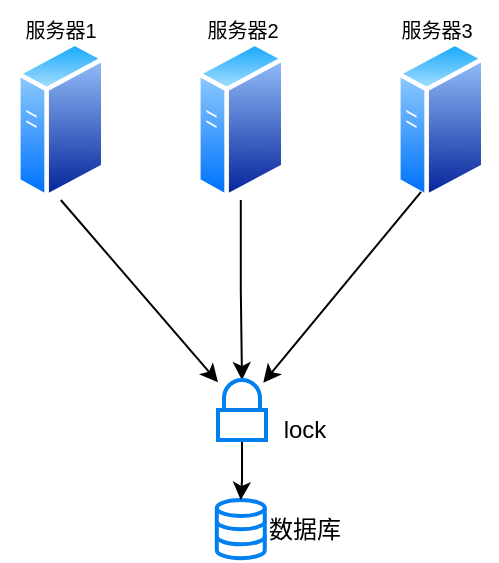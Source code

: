 <mxfile version="22.1.3" type="github">
  <diagram name="第 1 页" id="A9GHN5dKYjBSqdBRHHC7">
    <mxGraphModel dx="1282" dy="535" grid="1" gridSize="10" guides="1" tooltips="1" connect="1" arrows="1" fold="1" page="1" pageScale="1" pageWidth="827" pageHeight="1169" math="0" shadow="0">
      <root>
        <mxCell id="0" />
        <mxCell id="1" parent="0" />
        <mxCell id="Y5jzzBSSJQIWwTxVtiOD-6" style="rounded=0;orthogonalLoop=1;jettySize=auto;html=1;exitX=0.5;exitY=1;exitDx=0;exitDy=0;" parent="1" source="Y5jzzBSSJQIWwTxVtiOD-1" target="Y5jzzBSSJQIWwTxVtiOD-5" edge="1">
          <mxGeometry relative="1" as="geometry" />
        </mxCell>
        <mxCell id="Y5jzzBSSJQIWwTxVtiOD-1" value="" style="image;aspect=fixed;perimeter=ellipsePerimeter;html=1;align=center;shadow=0;dashed=0;spacingTop=3;image=img/lib/active_directory/generic_server.svg;" parent="1" vertex="1">
          <mxGeometry x="140" y="70" width="44.8" height="80" as="geometry" />
        </mxCell>
        <mxCell id="Y5jzzBSSJQIWwTxVtiOD-7" style="edgeStyle=orthogonalEdgeStyle;rounded=0;orthogonalLoop=1;jettySize=auto;html=1;exitX=0.5;exitY=1;exitDx=0;exitDy=0;" parent="1" source="Y5jzzBSSJQIWwTxVtiOD-2" target="Y5jzzBSSJQIWwTxVtiOD-5" edge="1">
          <mxGeometry relative="1" as="geometry" />
        </mxCell>
        <mxCell id="Y5jzzBSSJQIWwTxVtiOD-2" value="" style="image;aspect=fixed;perimeter=ellipsePerimeter;html=1;align=center;shadow=0;dashed=0;spacingTop=3;image=img/lib/active_directory/generic_server.svg;" parent="1" vertex="1">
          <mxGeometry x="230" y="70" width="44.8" height="80" as="geometry" />
        </mxCell>
        <mxCell id="Y5jzzBSSJQIWwTxVtiOD-3" value="" style="image;aspect=fixed;perimeter=ellipsePerimeter;html=1;align=center;shadow=0;dashed=0;spacingTop=3;image=img/lib/active_directory/generic_server.svg;" parent="1" vertex="1">
          <mxGeometry x="330" y="70" width="44.8" height="80" as="geometry" />
        </mxCell>
        <mxCell id="Y5jzzBSSJQIWwTxVtiOD-4" value="" style="html=1;verticalLabelPosition=bottom;align=center;labelBackgroundColor=#ffffff;verticalAlign=top;strokeWidth=2;strokeColor=#0080F0;shadow=0;dashed=0;shape=mxgraph.ios7.icons.data;" parent="1" vertex="1">
          <mxGeometry x="240.4" y="300" width="24" height="29.1" as="geometry" />
        </mxCell>
        <mxCell id="Y5jzzBSSJQIWwTxVtiOD-9" value="" style="edgeStyle=orthogonalEdgeStyle;rounded=0;orthogonalLoop=1;jettySize=auto;html=1;" parent="1" source="Y5jzzBSSJQIWwTxVtiOD-5" target="Y5jzzBSSJQIWwTxVtiOD-4" edge="1">
          <mxGeometry relative="1" as="geometry" />
        </mxCell>
        <mxCell id="Y5jzzBSSJQIWwTxVtiOD-5" value="" style="html=1;verticalLabelPosition=bottom;align=center;labelBackgroundColor=#ffffff;verticalAlign=top;strokeWidth=2;strokeColor=#0080F0;shadow=0;dashed=0;shape=mxgraph.ios7.icons.locked;" parent="1" vertex="1">
          <mxGeometry x="241" y="240" width="24" height="30" as="geometry" />
        </mxCell>
        <mxCell id="Y5jzzBSSJQIWwTxVtiOD-8" style="rounded=0;orthogonalLoop=1;jettySize=auto;html=1;exitX=0.25;exitY=1;exitDx=0;exitDy=0;entryX=0.943;entryY=0.045;entryDx=0;entryDy=0;entryPerimeter=0;" parent="1" source="Y5jzzBSSJQIWwTxVtiOD-3" target="Y5jzzBSSJQIWwTxVtiOD-5" edge="1">
          <mxGeometry relative="1" as="geometry">
            <mxPoint x="270" y="240" as="targetPoint" />
          </mxGeometry>
        </mxCell>
        <mxCell id="Y5jzzBSSJQIWwTxVtiOD-11" value="lock" style="text;html=1;align=center;verticalAlign=middle;resizable=0;points=[];autosize=1;strokeColor=none;fillColor=none;" parent="1" vertex="1">
          <mxGeometry x="264.4" y="250" width="40" height="30" as="geometry" />
        </mxCell>
        <mxCell id="Y5jzzBSSJQIWwTxVtiOD-12" value="&lt;font style=&quot;font-size: 10px;&quot;&gt;服务器1&lt;/font&gt;" style="text;html=1;align=center;verticalAlign=middle;resizable=0;points=[];autosize=1;strokeColor=none;fillColor=none;" parent="1" vertex="1">
          <mxGeometry x="132.4" y="50" width="60" height="30" as="geometry" />
        </mxCell>
        <mxCell id="Y5jzzBSSJQIWwTxVtiOD-13" value="&lt;font style=&quot;font-size: 10px;&quot;&gt;服务器2&lt;/font&gt;" style="text;html=1;align=center;verticalAlign=middle;resizable=0;points=[];autosize=1;strokeColor=none;fillColor=none;" parent="1" vertex="1">
          <mxGeometry x="223.0" y="50" width="60" height="30" as="geometry" />
        </mxCell>
        <mxCell id="Y5jzzBSSJQIWwTxVtiOD-14" value="&lt;font style=&quot;font-size: 10px;&quot;&gt;服务器3&lt;/font&gt;" style="text;html=1;align=center;verticalAlign=middle;resizable=0;points=[];autosize=1;strokeColor=none;fillColor=none;" parent="1" vertex="1">
          <mxGeometry x="320" y="50" width="60" height="30" as="geometry" />
        </mxCell>
        <mxCell id="Y5jzzBSSJQIWwTxVtiOD-15" value="数据库" style="text;html=1;align=center;verticalAlign=middle;resizable=0;points=[];autosize=1;strokeColor=none;fillColor=none;" parent="1" vertex="1">
          <mxGeometry x="254.4" y="300" width="60" height="30" as="geometry" />
        </mxCell>
      </root>
    </mxGraphModel>
  </diagram>
</mxfile>
